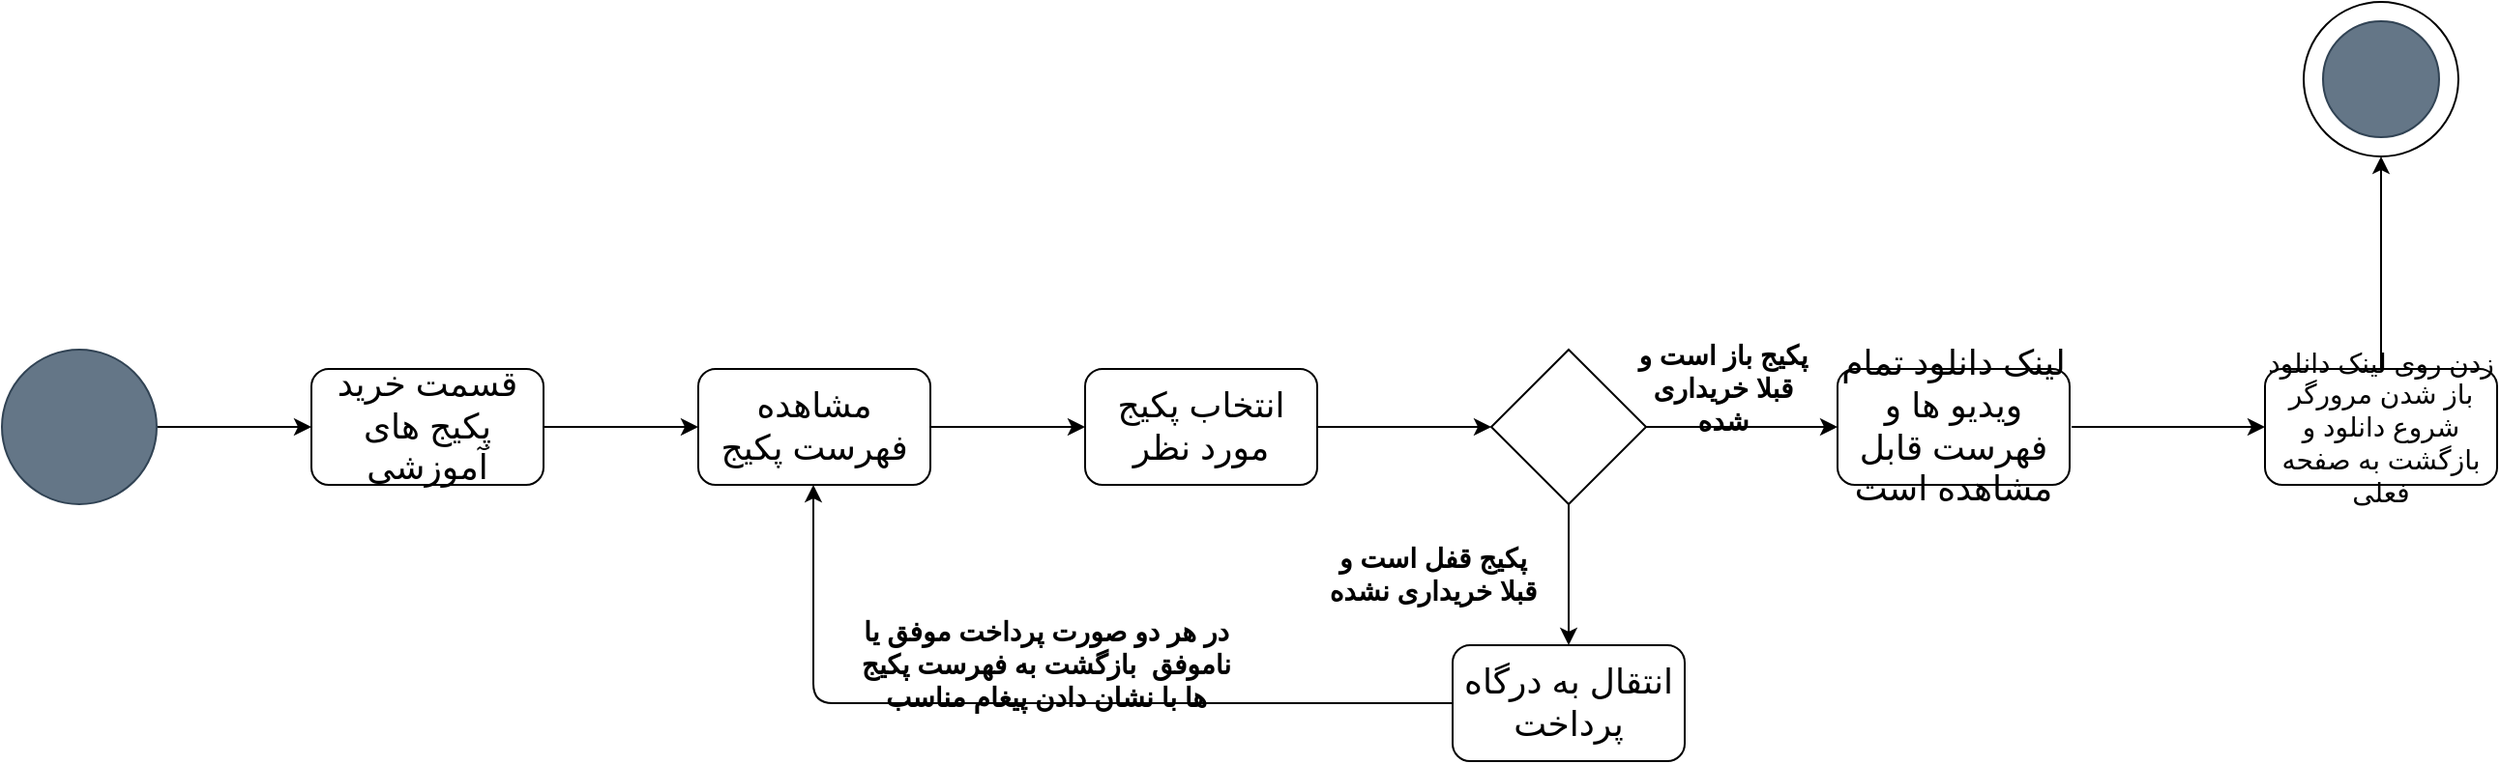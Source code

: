 <mxfile version="12.2.3" type="github" pages="1">
  <diagram id="LJQAyd23ccqQqoixG0Zu" name="Page-1">
    <mxGraphModel dx="1707" dy="808" grid="1" gridSize="10" guides="1" tooltips="1" connect="1" arrows="1" fold="1" page="1" pageScale="1" pageWidth="850" pageHeight="1100" math="0" shadow="0">
      <root>
        <mxCell id="0"/>
        <mxCell id="1" parent="0"/>
        <mxCell id="ZzaD0uSz9fe8xtf3x2tL-8" value="&lt;font style=&quot;font-size: 18px&quot;&gt;قسمت خرید پکیج های آموزشی&lt;/font&gt;" style="rounded=1;whiteSpace=wrap;html=1;" vertex="1" parent="1">
          <mxGeometry x="210" y="780" width="120" height="60" as="geometry"/>
        </mxCell>
        <mxCell id="ZzaD0uSz9fe8xtf3x2tL-9" value="&lt;font style=&quot;font-size: 18px&quot;&gt;مشاهده فهرست پکیج&lt;/font&gt;" style="rounded=1;whiteSpace=wrap;html=1;" vertex="1" parent="1">
          <mxGeometry x="410" y="780" width="120" height="60" as="geometry"/>
        </mxCell>
        <mxCell id="ZzaD0uSz9fe8xtf3x2tL-10" value="&lt;font style=&quot;font-size: 18px&quot;&gt;انتقال به درگاه پرداخت&lt;/font&gt;" style="rounded=1;whiteSpace=wrap;html=1;" vertex="1" parent="1">
          <mxGeometry x="800" y="923" width="120" height="60" as="geometry"/>
        </mxCell>
        <mxCell id="ZzaD0uSz9fe8xtf3x2tL-11" value="" style="endArrow=classic;html=1;exitX=1;exitY=0.5;exitDx=0;exitDy=0;entryX=0;entryY=0.5;entryDx=0;entryDy=0;" edge="1" parent="1" source="ZzaD0uSz9fe8xtf3x2tL-9" target="ZzaD0uSz9fe8xtf3x2tL-13">
          <mxGeometry width="50" height="50" relative="1" as="geometry">
            <mxPoint x="540" y="840" as="sourcePoint"/>
            <mxPoint x="590" y="790" as="targetPoint"/>
          </mxGeometry>
        </mxCell>
        <mxCell id="ZzaD0uSz9fe8xtf3x2tL-12" value="" style="endArrow=classic;html=1;exitX=1;exitY=0.5;exitDx=0;exitDy=0;entryX=0;entryY=0.5;entryDx=0;entryDy=0;" edge="1" parent="1" source="ZzaD0uSz9fe8xtf3x2tL-8" target="ZzaD0uSz9fe8xtf3x2tL-9">
          <mxGeometry width="50" height="50" relative="1" as="geometry">
            <mxPoint x="340" y="840" as="sourcePoint"/>
            <mxPoint x="390" y="790" as="targetPoint"/>
          </mxGeometry>
        </mxCell>
        <mxCell id="ZzaD0uSz9fe8xtf3x2tL-13" value="&lt;font style=&quot;font-size: 18px&quot;&gt;انتخاب پکیج مورد نظر&lt;/font&gt;" style="rounded=1;whiteSpace=wrap;html=1;" vertex="1" parent="1">
          <mxGeometry x="610" y="780" width="120" height="60" as="geometry"/>
        </mxCell>
        <mxCell id="ZzaD0uSz9fe8xtf3x2tL-14" value="" style="rhombus;whiteSpace=wrap;html=1;" vertex="1" parent="1">
          <mxGeometry x="820" y="770" width="80" height="80" as="geometry"/>
        </mxCell>
        <mxCell id="ZzaD0uSz9fe8xtf3x2tL-15" value="" style="endArrow=classic;html=1;entryX=0;entryY=0.5;entryDx=0;entryDy=0;" edge="1" parent="1" target="ZzaD0uSz9fe8xtf3x2tL-14">
          <mxGeometry width="50" height="50" relative="1" as="geometry">
            <mxPoint x="730" y="810" as="sourcePoint"/>
            <mxPoint x="780" y="760" as="targetPoint"/>
          </mxGeometry>
        </mxCell>
        <mxCell id="ZzaD0uSz9fe8xtf3x2tL-16" value="&lt;font style=&quot;font-size: 18px&quot;&gt;لینک دانلود تمام ویدیو ها و فهرست قابل مشاهده است&lt;/font&gt;" style="rounded=1;whiteSpace=wrap;html=1;" vertex="1" parent="1">
          <mxGeometry x="999" y="780" width="120" height="60" as="geometry"/>
        </mxCell>
        <mxCell id="ZzaD0uSz9fe8xtf3x2tL-17" value="" style="endArrow=classic;html=1;entryX=0;entryY=0.5;entryDx=0;entryDy=0;" edge="1" parent="1" target="ZzaD0uSz9fe8xtf3x2tL-16">
          <mxGeometry width="50" height="50" relative="1" as="geometry">
            <mxPoint x="900" y="810" as="sourcePoint"/>
            <mxPoint x="950" y="760" as="targetPoint"/>
          </mxGeometry>
        </mxCell>
        <mxCell id="ZzaD0uSz9fe8xtf3x2tL-18" value="&lt;font style=&quot;font-size: 14px&quot;&gt;&lt;b&gt;پکیج باز است و قبلا خریداری شده&lt;/b&gt;&lt;/font&gt;" style="text;html=1;strokeColor=none;fillColor=none;align=center;verticalAlign=middle;whiteSpace=wrap;rounded=0;" vertex="1" parent="1">
          <mxGeometry x="890" y="780" width="100" height="20" as="geometry"/>
        </mxCell>
        <mxCell id="ZzaD0uSz9fe8xtf3x2tL-19" value="" style="endArrow=classic;html=1;exitX=0.5;exitY=1;exitDx=0;exitDy=0;entryX=0.5;entryY=0;entryDx=0;entryDy=0;" edge="1" parent="1" source="ZzaD0uSz9fe8xtf3x2tL-14" target="ZzaD0uSz9fe8xtf3x2tL-10">
          <mxGeometry width="50" height="50" relative="1" as="geometry">
            <mxPoint x="860" y="900" as="sourcePoint"/>
            <mxPoint x="910" y="850" as="targetPoint"/>
          </mxGeometry>
        </mxCell>
        <mxCell id="ZzaD0uSz9fe8xtf3x2tL-20" value="&lt;font style=&quot;font-size: 14px&quot;&gt;&lt;b&gt;پکیج قفل است و قبلا خریداری نشده&lt;/b&gt;&lt;/font&gt;" style="text;html=1;strokeColor=none;fillColor=none;align=center;verticalAlign=middle;whiteSpace=wrap;rounded=0;" vertex="1" parent="1">
          <mxGeometry x="730" y="876" width="120" height="20" as="geometry"/>
        </mxCell>
        <mxCell id="ZzaD0uSz9fe8xtf3x2tL-21" value="" style="endArrow=classic;html=1;exitX=0;exitY=0.5;exitDx=0;exitDy=0;entryX=0.5;entryY=1;entryDx=0;entryDy=0;" edge="1" parent="1">
          <mxGeometry width="50" height="50" relative="1" as="geometry">
            <mxPoint x="799.5" y="953.0" as="sourcePoint"/>
            <mxPoint x="469.5" y="840" as="targetPoint"/>
            <Array as="points">
              <mxPoint x="469.5" y="953"/>
            </Array>
          </mxGeometry>
        </mxCell>
        <mxCell id="ZzaD0uSz9fe8xtf3x2tL-22" value="&lt;font style=&quot;font-size: 14px&quot;&gt;&lt;b&gt;در هر دو صورت پرداخت موفق یا ناموفق&amp;nbsp; بازگشت به فهرست پکیج ها با نشان دادن پیغام مناسب&lt;/b&gt;&lt;/font&gt;" style="text;html=1;strokeColor=none;fillColor=none;align=center;verticalAlign=middle;whiteSpace=wrap;rounded=0;" vertex="1" parent="1">
          <mxGeometry x="490" y="923" width="200" height="20" as="geometry"/>
        </mxCell>
        <mxCell id="ZzaD0uSz9fe8xtf3x2tL-33" style="edgeStyle=orthogonalEdgeStyle;rounded=0;orthogonalLoop=1;jettySize=auto;html=1;exitX=0.5;exitY=0;exitDx=0;exitDy=0;entryX=0.5;entryY=1;entryDx=0;entryDy=0;" edge="1" parent="1" source="ZzaD0uSz9fe8xtf3x2tL-23" target="ZzaD0uSz9fe8xtf3x2tL-31">
          <mxGeometry relative="1" as="geometry"/>
        </mxCell>
        <mxCell id="ZzaD0uSz9fe8xtf3x2tL-23" value="&lt;font style=&quot;font-size: 14px&quot;&gt;زدن روی لینک دانلود باز شدن مرورگر شروع دانلود و بازگشت به صفحه فعلی&lt;/font&gt;" style="rounded=1;whiteSpace=wrap;html=1;" vertex="1" parent="1">
          <mxGeometry x="1220" y="780" width="120" height="60" as="geometry"/>
        </mxCell>
        <mxCell id="ZzaD0uSz9fe8xtf3x2tL-24" value="" style="endArrow=classic;html=1;entryX=0;entryY=0.5;entryDx=0;entryDy=0;" edge="1" parent="1" target="ZzaD0uSz9fe8xtf3x2tL-23">
          <mxGeometry width="50" height="50" relative="1" as="geometry">
            <mxPoint x="1120" y="810" as="sourcePoint"/>
            <mxPoint x="1170" y="760" as="targetPoint"/>
          </mxGeometry>
        </mxCell>
        <mxCell id="ZzaD0uSz9fe8xtf3x2tL-27" value="" style="edgeStyle=orthogonalEdgeStyle;rounded=0;orthogonalLoop=1;jettySize=auto;html=1;entryX=0;entryY=0.5;entryDx=0;entryDy=0;" edge="1" parent="1" source="ZzaD0uSz9fe8xtf3x2tL-25" target="ZzaD0uSz9fe8xtf3x2tL-8">
          <mxGeometry relative="1" as="geometry">
            <mxPoint x="139.667" y="710.333" as="targetPoint"/>
          </mxGeometry>
        </mxCell>
        <mxCell id="ZzaD0uSz9fe8xtf3x2tL-25" value="" style="ellipse;whiteSpace=wrap;html=1;aspect=fixed;fillColor=#647687;strokeColor=#314354;fontColor=#ffffff;" vertex="1" parent="1">
          <mxGeometry x="50" y="770" width="80" height="80" as="geometry"/>
        </mxCell>
        <mxCell id="ZzaD0uSz9fe8xtf3x2tL-31" value="" style="ellipse;whiteSpace=wrap;html=1;aspect=fixed;" vertex="1" parent="1">
          <mxGeometry x="1240" y="590" width="80" height="80" as="geometry"/>
        </mxCell>
        <mxCell id="ZzaD0uSz9fe8xtf3x2tL-32" value="" style="ellipse;whiteSpace=wrap;html=1;aspect=fixed;fillColor=#647687;strokeColor=#314354;fontColor=#ffffff;" vertex="1" parent="1">
          <mxGeometry x="1250" y="600" width="60" height="60" as="geometry"/>
        </mxCell>
      </root>
    </mxGraphModel>
  </diagram>
</mxfile>
